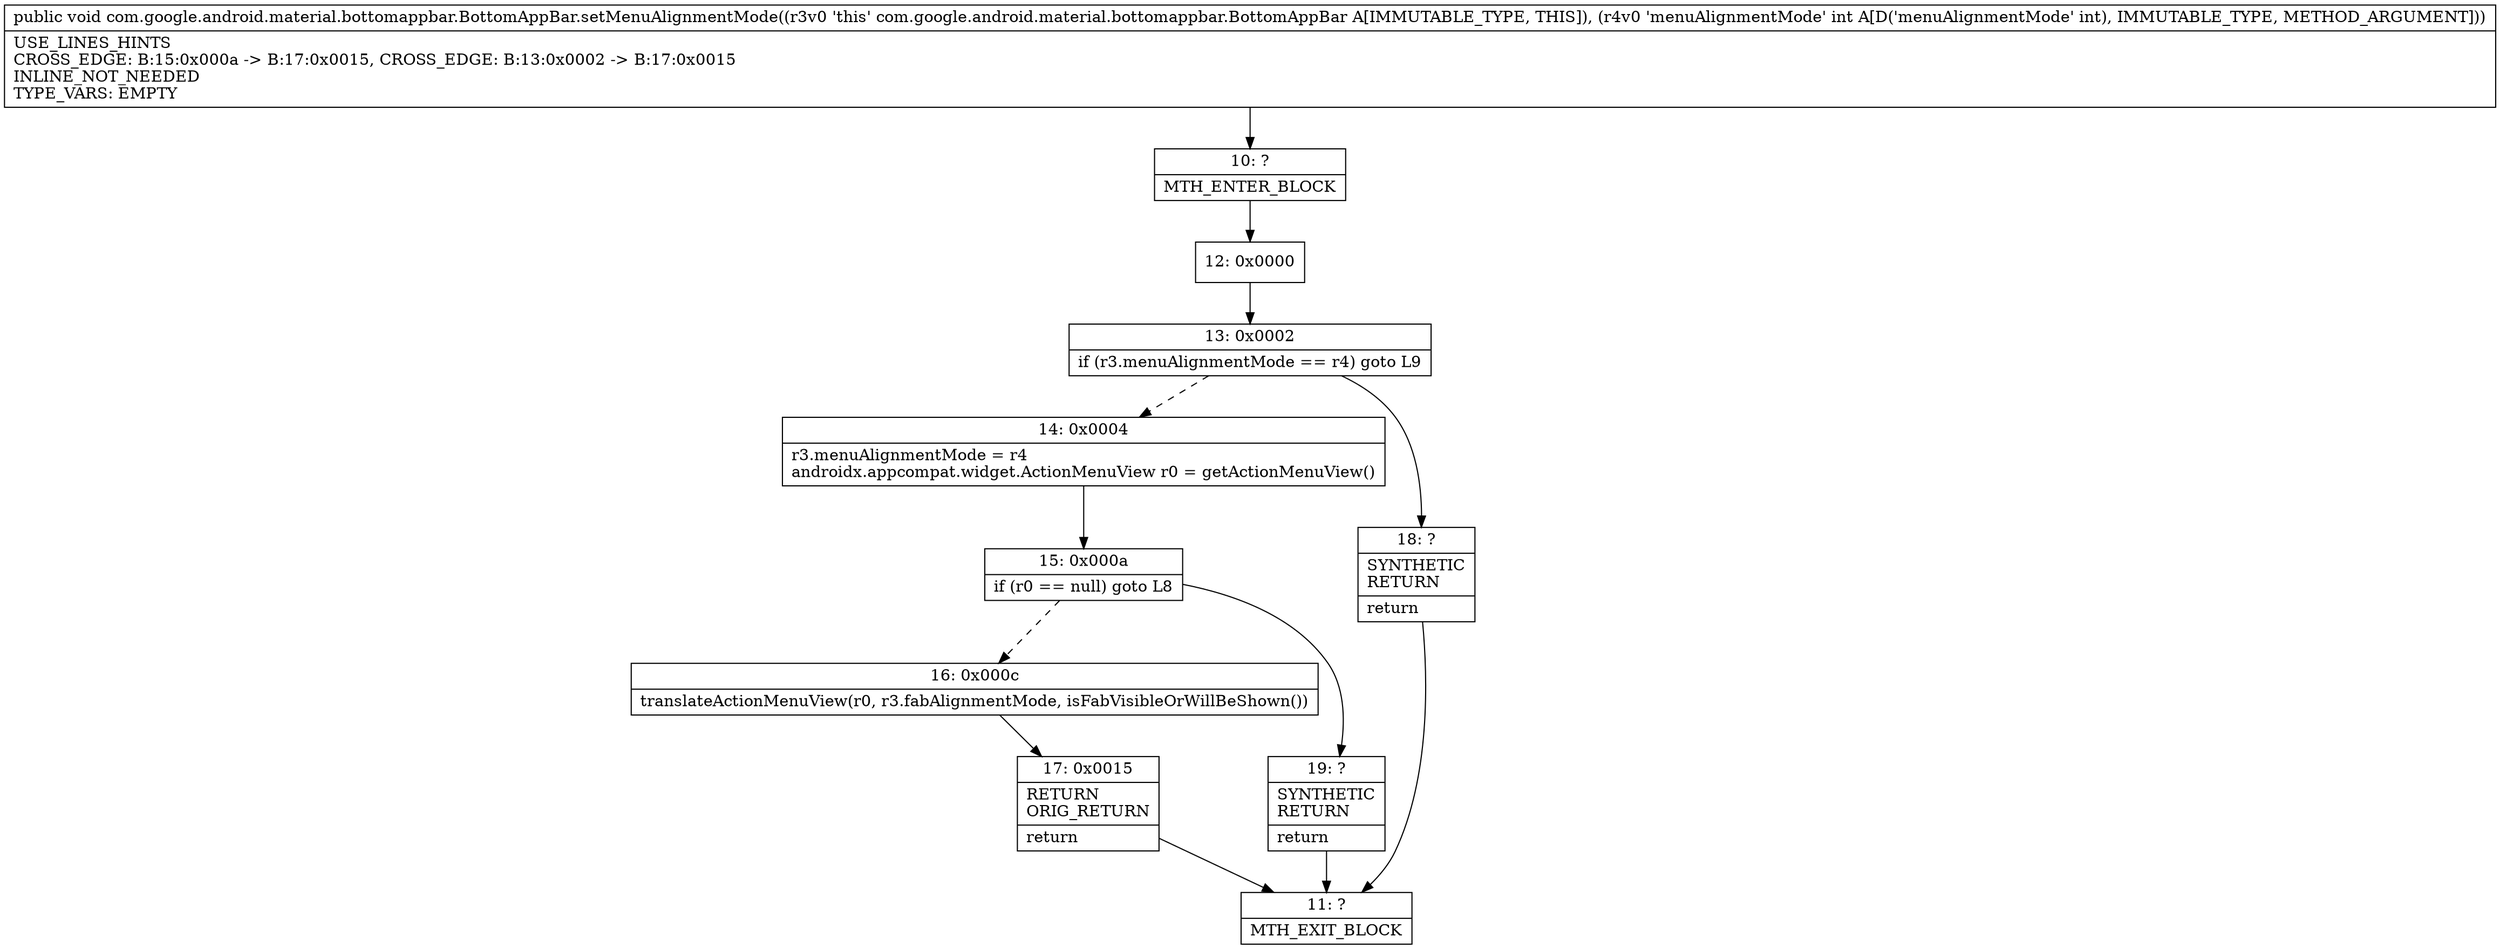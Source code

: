 digraph "CFG forcom.google.android.material.bottomappbar.BottomAppBar.setMenuAlignmentMode(I)V" {
Node_10 [shape=record,label="{10\:\ ?|MTH_ENTER_BLOCK\l}"];
Node_12 [shape=record,label="{12\:\ 0x0000}"];
Node_13 [shape=record,label="{13\:\ 0x0002|if (r3.menuAlignmentMode == r4) goto L9\l}"];
Node_14 [shape=record,label="{14\:\ 0x0004|r3.menuAlignmentMode = r4\landroidx.appcompat.widget.ActionMenuView r0 = getActionMenuView()\l}"];
Node_15 [shape=record,label="{15\:\ 0x000a|if (r0 == null) goto L8\l}"];
Node_16 [shape=record,label="{16\:\ 0x000c|translateActionMenuView(r0, r3.fabAlignmentMode, isFabVisibleOrWillBeShown())\l}"];
Node_17 [shape=record,label="{17\:\ 0x0015|RETURN\lORIG_RETURN\l|return\l}"];
Node_11 [shape=record,label="{11\:\ ?|MTH_EXIT_BLOCK\l}"];
Node_19 [shape=record,label="{19\:\ ?|SYNTHETIC\lRETURN\l|return\l}"];
Node_18 [shape=record,label="{18\:\ ?|SYNTHETIC\lRETURN\l|return\l}"];
MethodNode[shape=record,label="{public void com.google.android.material.bottomappbar.BottomAppBar.setMenuAlignmentMode((r3v0 'this' com.google.android.material.bottomappbar.BottomAppBar A[IMMUTABLE_TYPE, THIS]), (r4v0 'menuAlignmentMode' int A[D('menuAlignmentMode' int), IMMUTABLE_TYPE, METHOD_ARGUMENT]))  | USE_LINES_HINTS\lCROSS_EDGE: B:15:0x000a \-\> B:17:0x0015, CROSS_EDGE: B:13:0x0002 \-\> B:17:0x0015\lINLINE_NOT_NEEDED\lTYPE_VARS: EMPTY\l}"];
MethodNode -> Node_10;Node_10 -> Node_12;
Node_12 -> Node_13;
Node_13 -> Node_14[style=dashed];
Node_13 -> Node_18;
Node_14 -> Node_15;
Node_15 -> Node_16[style=dashed];
Node_15 -> Node_19;
Node_16 -> Node_17;
Node_17 -> Node_11;
Node_19 -> Node_11;
Node_18 -> Node_11;
}

